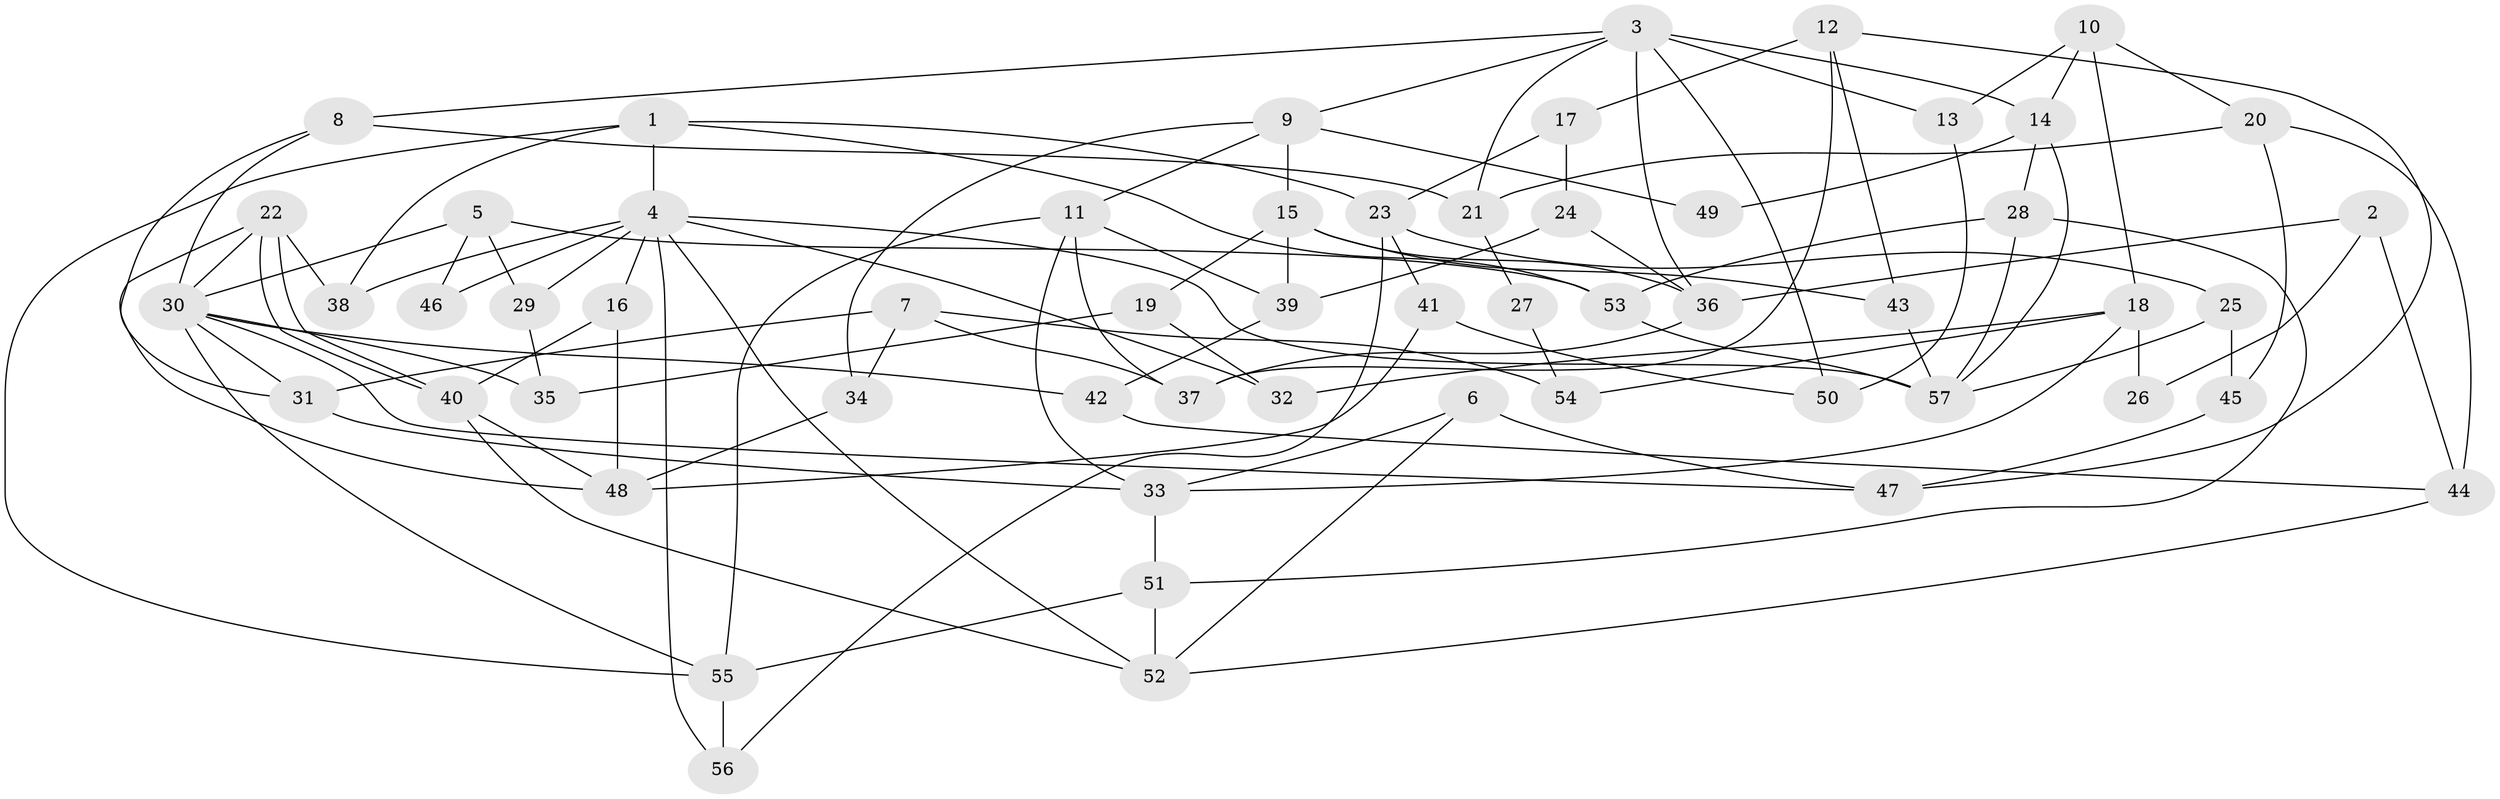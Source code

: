 // coarse degree distribution, {9: 0.05555555555555555, 8: 0.1111111111111111, 4: 0.1111111111111111, 3: 0.2222222222222222, 6: 0.1111111111111111, 5: 0.1111111111111111, 7: 0.2222222222222222, 11: 0.05555555555555555}
// Generated by graph-tools (version 1.1) at 2025/37/03/04/25 23:37:07]
// undirected, 57 vertices, 114 edges
graph export_dot {
  node [color=gray90,style=filled];
  1;
  2;
  3;
  4;
  5;
  6;
  7;
  8;
  9;
  10;
  11;
  12;
  13;
  14;
  15;
  16;
  17;
  18;
  19;
  20;
  21;
  22;
  23;
  24;
  25;
  26;
  27;
  28;
  29;
  30;
  31;
  32;
  33;
  34;
  35;
  36;
  37;
  38;
  39;
  40;
  41;
  42;
  43;
  44;
  45;
  46;
  47;
  48;
  49;
  50;
  51;
  52;
  53;
  54;
  55;
  56;
  57;
  1 -- 53;
  1 -- 55;
  1 -- 4;
  1 -- 23;
  1 -- 38;
  2 -- 44;
  2 -- 36;
  2 -- 26;
  3 -- 21;
  3 -- 36;
  3 -- 8;
  3 -- 9;
  3 -- 13;
  3 -- 14;
  3 -- 50;
  4 -- 38;
  4 -- 16;
  4 -- 29;
  4 -- 32;
  4 -- 46;
  4 -- 52;
  4 -- 56;
  4 -- 57;
  5 -- 30;
  5 -- 53;
  5 -- 29;
  5 -- 46;
  6 -- 33;
  6 -- 52;
  6 -- 47;
  7 -- 37;
  7 -- 31;
  7 -- 34;
  7 -- 54;
  8 -- 30;
  8 -- 21;
  8 -- 31;
  9 -- 34;
  9 -- 11;
  9 -- 15;
  9 -- 49;
  10 -- 13;
  10 -- 14;
  10 -- 18;
  10 -- 20;
  11 -- 33;
  11 -- 37;
  11 -- 39;
  11 -- 55;
  12 -- 47;
  12 -- 17;
  12 -- 37;
  12 -- 43;
  13 -- 50;
  14 -- 57;
  14 -- 28;
  14 -- 49;
  15 -- 43;
  15 -- 19;
  15 -- 36;
  15 -- 39;
  16 -- 48;
  16 -- 40;
  17 -- 24;
  17 -- 23;
  18 -- 32;
  18 -- 26;
  18 -- 33;
  18 -- 54;
  19 -- 35;
  19 -- 32;
  20 -- 45;
  20 -- 21;
  20 -- 44;
  21 -- 27;
  22 -- 40;
  22 -- 40;
  22 -- 30;
  22 -- 38;
  22 -- 48;
  23 -- 56;
  23 -- 25;
  23 -- 41;
  24 -- 36;
  24 -- 39;
  25 -- 57;
  25 -- 45;
  27 -- 54;
  28 -- 51;
  28 -- 53;
  28 -- 57;
  29 -- 35;
  30 -- 42;
  30 -- 55;
  30 -- 31;
  30 -- 35;
  30 -- 47;
  31 -- 33;
  33 -- 51;
  34 -- 48;
  36 -- 37;
  39 -- 42;
  40 -- 48;
  40 -- 52;
  41 -- 48;
  41 -- 50;
  42 -- 44;
  43 -- 57;
  44 -- 52;
  45 -- 47;
  51 -- 52;
  51 -- 55;
  53 -- 57;
  55 -- 56;
}
